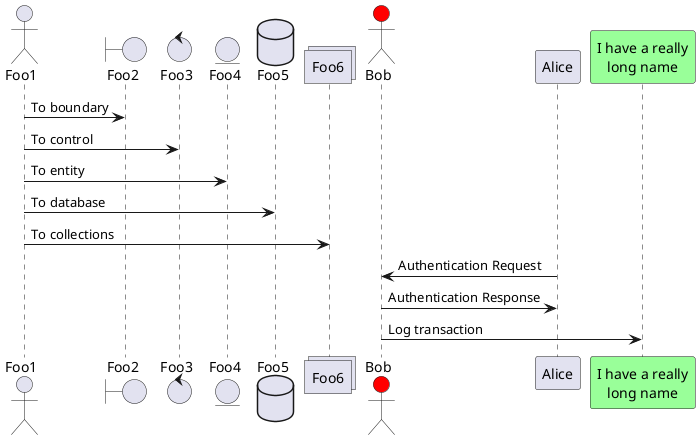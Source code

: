@startuml
actor Foo1
boundary Foo2
control Foo3
entity Foo4
database Foo5
collections Foo6

Foo1 -> Foo2 : To boundary
Foo1 -> Foo3 : To control
Foo1 -> Foo4 : To entity
Foo1 -> Foo5 : To database
Foo1 -> Foo6 : To collections

actor Bob #red
' The only difference between actor
' and participant is the drawing
participant Alice
participant "I have a really\nlong name" as L #99FF99
/' You can also declare:
participant L as "I have a really\nlong name" #99FF99
'/

Alice -> Bob : Authentication Request
Bob -> Alice : Authentication Response
Bob -> L : Log transaction
@enduml
